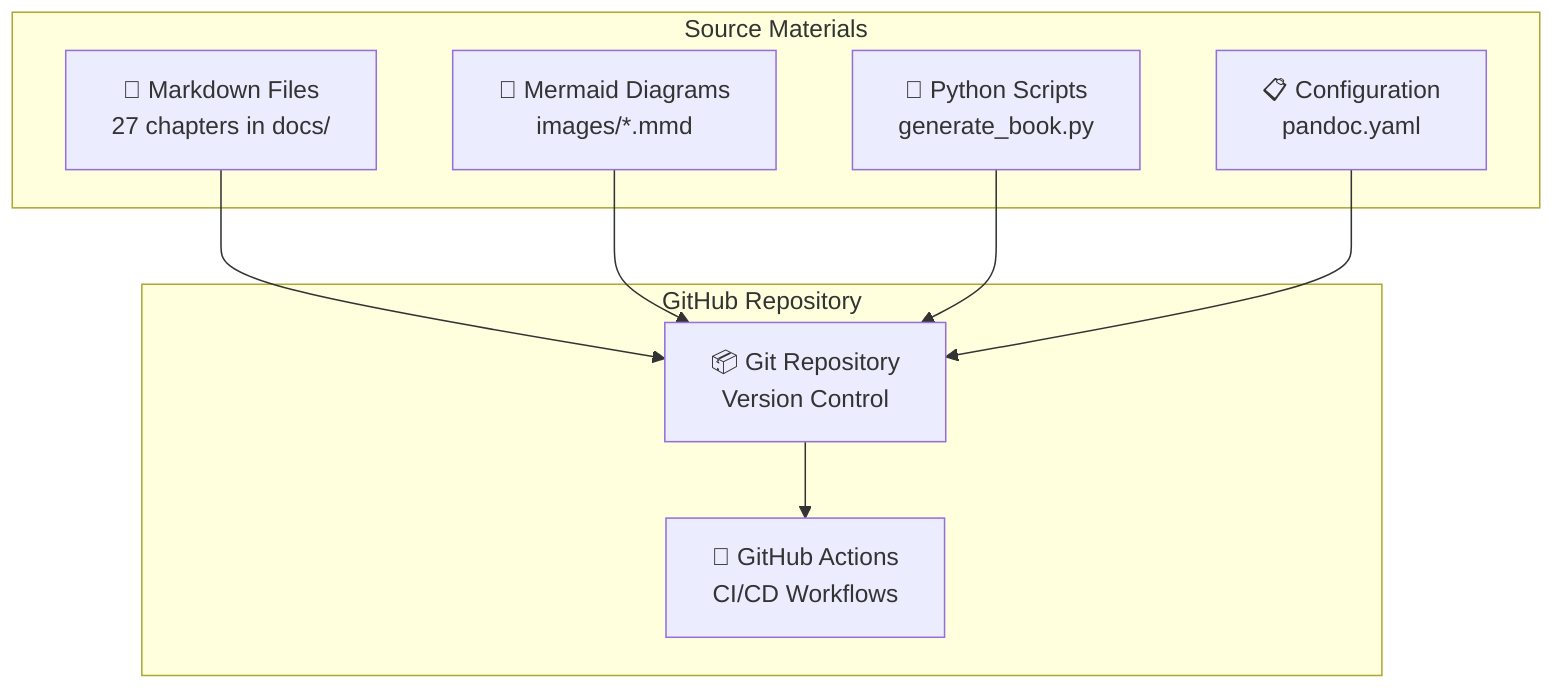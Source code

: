 graph TB
    %% Source Code Management
    subgraph "Source Materials"
        MD[📝 Markdown Files<br/>27 chapters in docs/]
        MMD[🎨 Mermaid Diagrams<br/>images/*.mmd]
        PY[🐍 Python Scripts<br/>generate_book.py]
        YAML[📋 Configuration<br/>pandoc.yaml]
    end

    %% GitHub Repository
    subgraph "GitHub Repository"
        REPO[📦 Git Repository<br/>Version Control]
        GHA[🔄 GitHub Actions<br/>CI/CD Workflows]
    end

    %% Data Flow
    MD --> REPO
    MMD --> REPO
    PY --> REPO
    YAML --> REPO
    
    REPO --> GHA
    
    %% Styling
    class MD,MMD,PY,YAML kv-highlight
    class REPO,GHA kv-outline